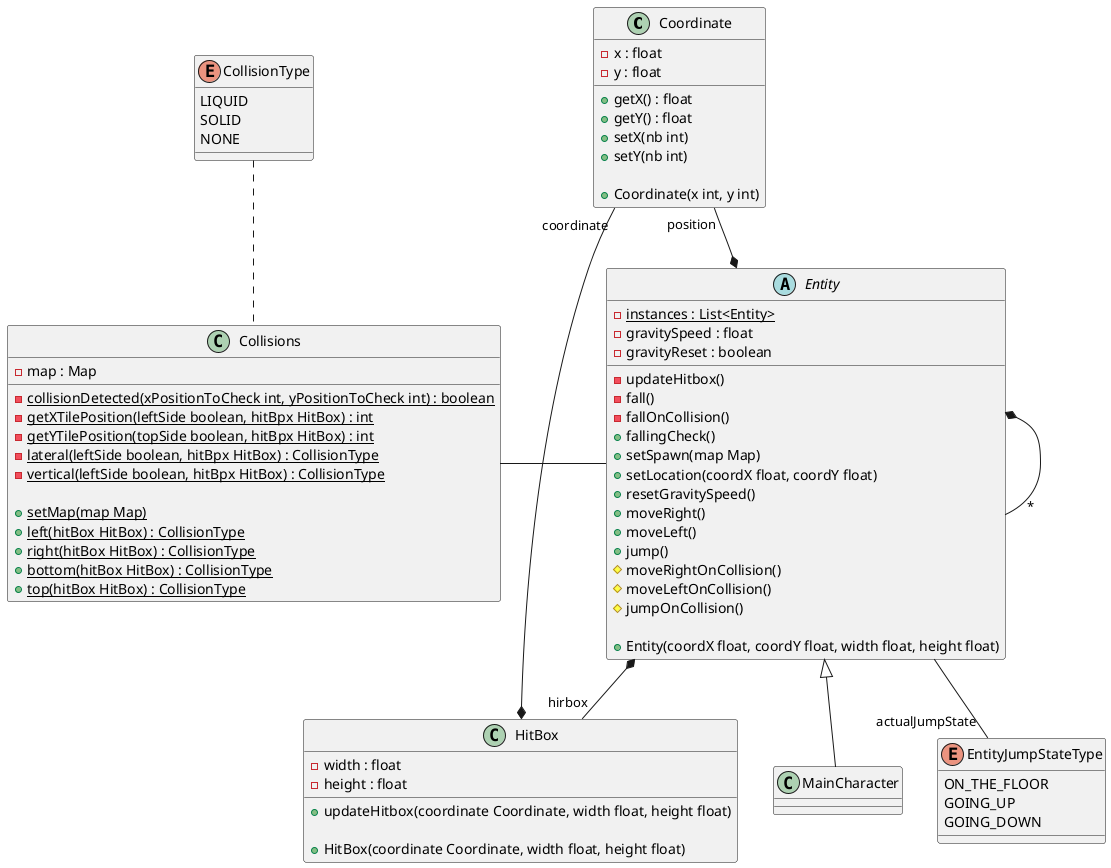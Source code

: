 @startuml

class Coordinate {
  - x : float
  - y : float

  + getX() : float
  + getY() : float
  + setX(nb int)
  + setY(nb int)

  + Coordinate(x int, y int)
}

abstract class Entity {
  - {static} instances : List<Entity>
  - gravitySpeed : float
  - gravityReset : boolean


  - updateHitbox()
  - fall()
  - fallOnCollision()
  + fallingCheck()
  + setSpawn(map Map)
  + setLocation(coordX float, coordY float)
  + resetGravitySpeed()
  + moveRight()
  + moveLeft()
  + jump()
  # moveRightOnCollision()
  # moveLeftOnCollision()
  # jumpOnCollision()

  + Entity(coordX float, coordY float, width float, height float)

}

class HitBox {
  - width : float
  - height : float

  + updateHitbox(coordinate Coordinate, width float, height float)

  + HitBox(coordinate Coordinate, width float, height float)
}

enum EntityJumpStateType {
  ON_THE_FLOOR
  GOING_UP
  GOING_DOWN
}

enum CollisionType {
  LIQUID
  SOLID
  NONE
}

class Collisions {
  - map : Map

  - {static} collisionDetected(xPositionToCheck int, yPositionToCheck int) : boolean
  - {static} getXTilePosition(leftSide boolean, hitBpx HitBox) : int
  - {static} getYTilePosition(topSide boolean, hitBpx HitBox) : int
  - {static} lateral(leftSide boolean, hitBpx HitBox) : CollisionType
  - {static} vertical(leftSide boolean, hitBpx HitBox) : CollisionType

  + {static} setMap(map Map)
  + {static} left(hitBox HitBox) : CollisionType
  + {static} right(hitBox HitBox) : CollisionType
  + {static} bottom(hitBox HitBox) : CollisionType
  + {static} top(hitBox HitBox) : CollisionType

}

class MainCharacter

Coordinate "position" -down-*  Entity
Coordinate "coordinate" -down-* HitBox

Entity  *- "\n\n\n\n    *" Entity

EntityJumpStateType "actualJumpState" -up- Entity
HitBox "hirbox" -up-* Entity

Entity <|-down- MainCharacter

Collisions - Entity

Collisions .up. CollisionType


@enduml